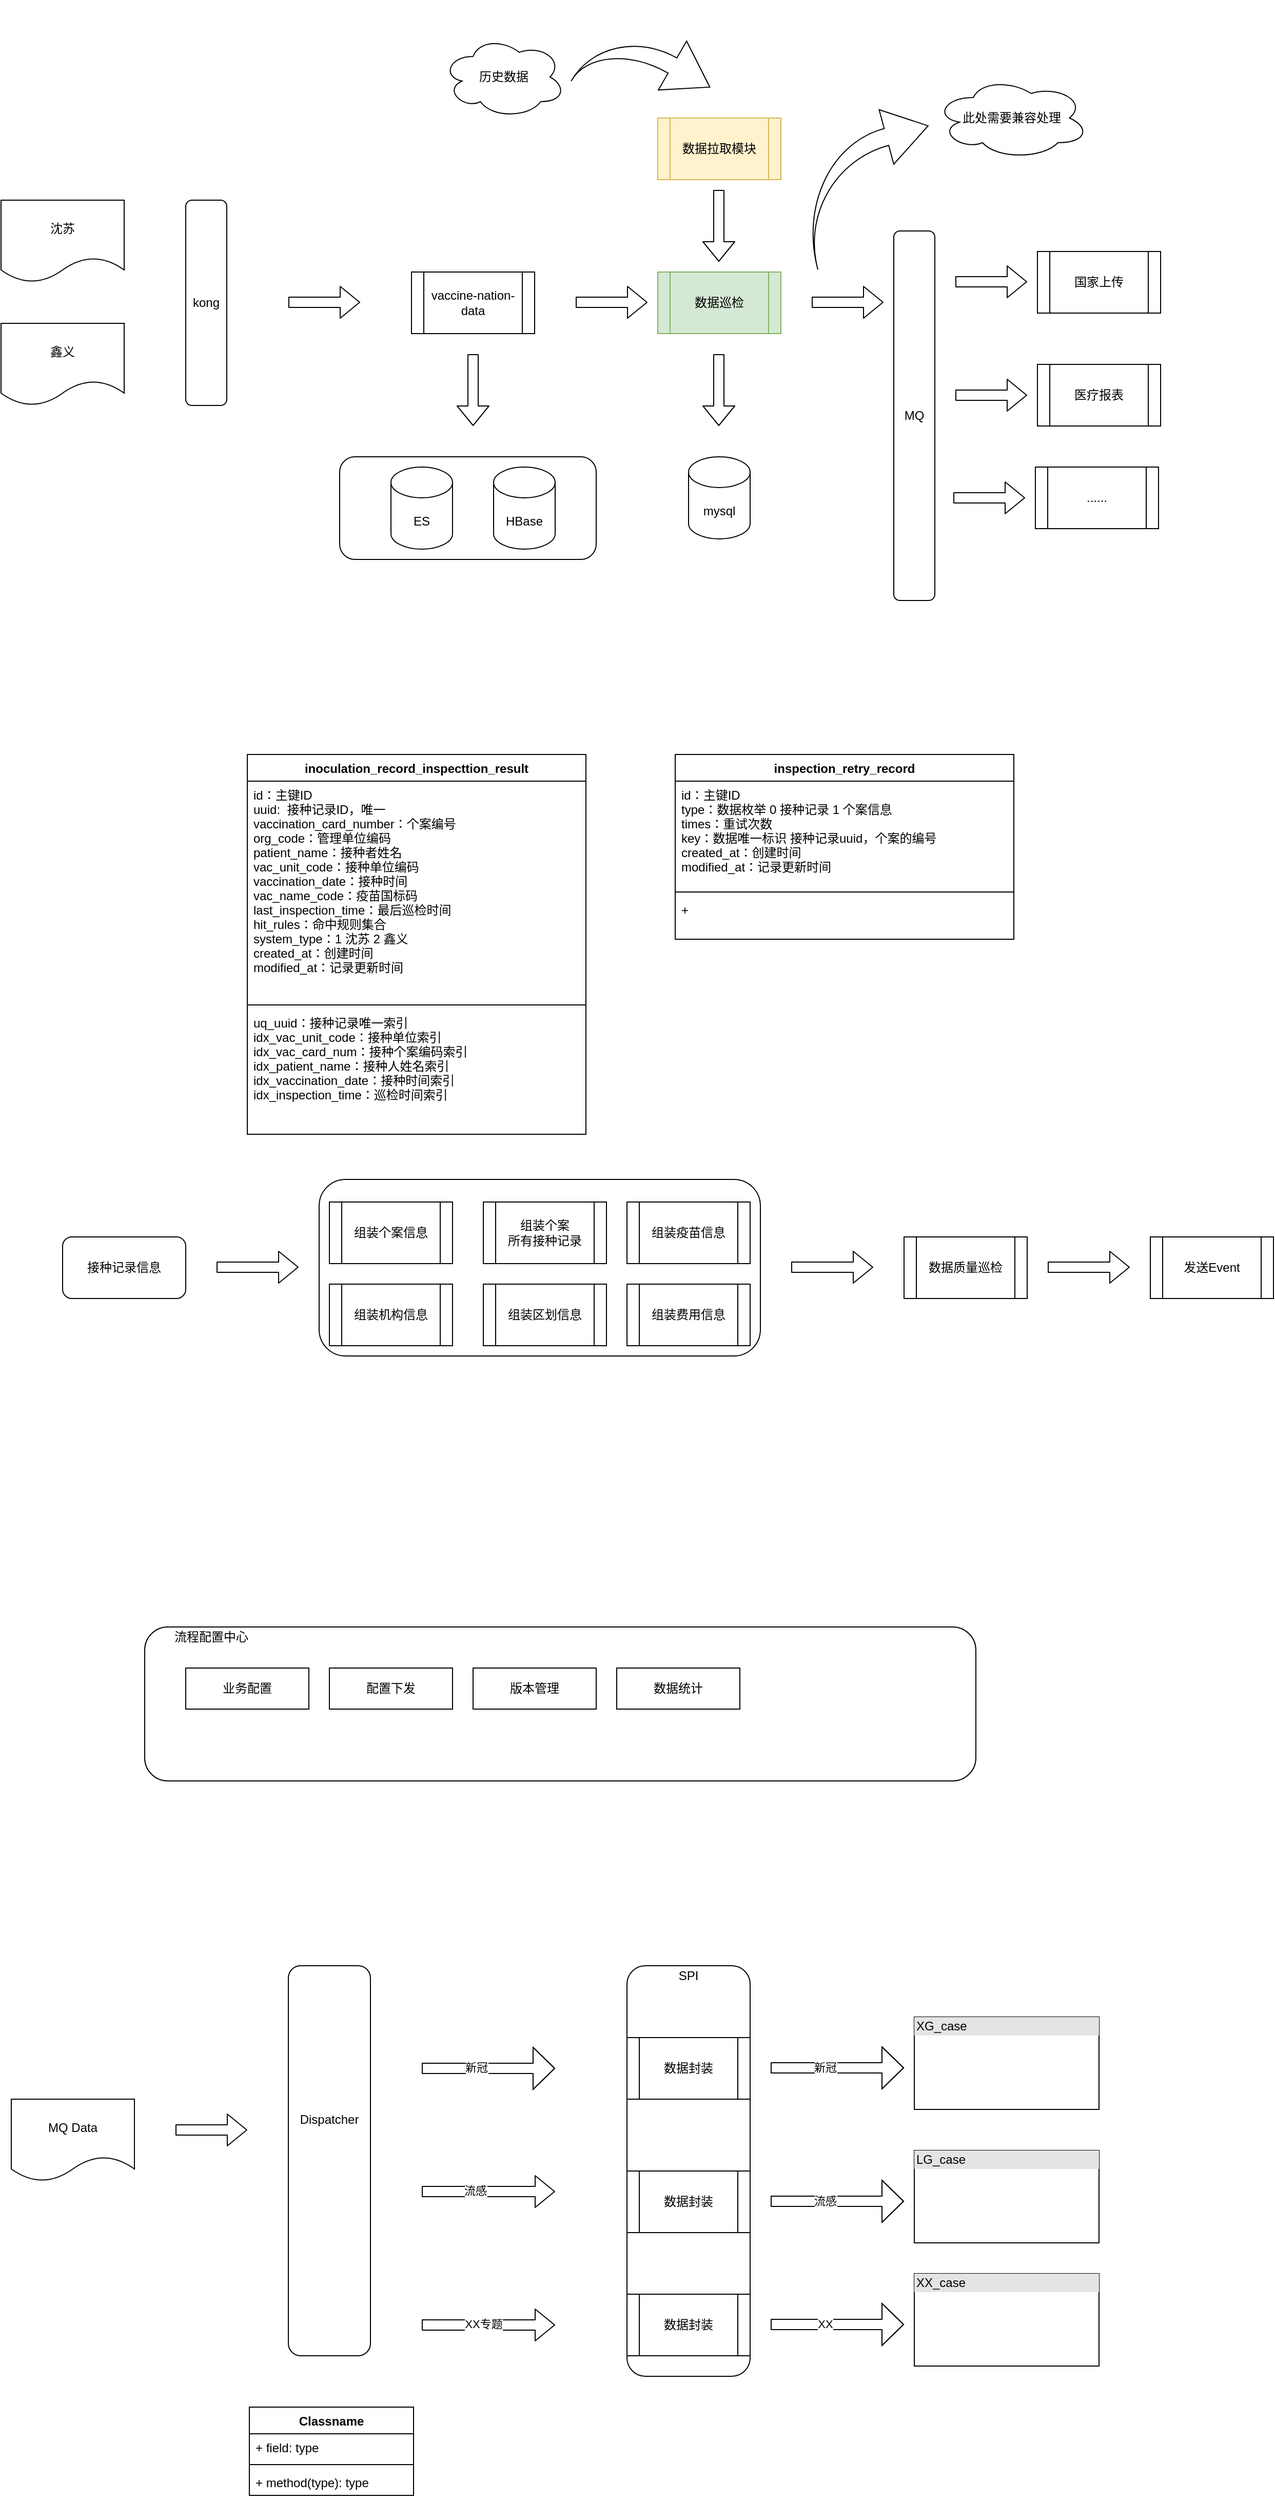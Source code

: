 <mxfile version="14.8.2" type="github">
  <diagram id="w0HFk6Fzwvmut8jecLAu" name="Page-1">
    <mxGraphModel dx="1426" dy="745" grid="1" gridSize="10" guides="1" tooltips="1" connect="1" arrows="1" fold="1" page="1" pageScale="1" pageWidth="1654" pageHeight="2336" math="0" shadow="0">
      <root>
        <mxCell id="0" />
        <mxCell id="1" parent="0" />
        <mxCell id="uhUfELOlSJboxnY-Z91E-13" value="" style="rounded=1;whiteSpace=wrap;html=1;" parent="1" vertex="1">
          <mxGeometry x="500" y="450" width="250" height="100" as="geometry" />
        </mxCell>
        <mxCell id="uhUfELOlSJboxnY-Z91E-3" value="沈苏" style="shape=document;whiteSpace=wrap;html=1;boundedLbl=1;" parent="1" vertex="1">
          <mxGeometry x="170" y="200" width="120" height="80" as="geometry" />
        </mxCell>
        <mxCell id="uhUfELOlSJboxnY-Z91E-4" value="鑫义" style="shape=document;whiteSpace=wrap;html=1;boundedLbl=1;" parent="1" vertex="1">
          <mxGeometry x="170" y="320" width="120" height="80" as="geometry" />
        </mxCell>
        <mxCell id="uhUfELOlSJboxnY-Z91E-5" value="kong" style="rounded=1;whiteSpace=wrap;html=1;" parent="1" vertex="1">
          <mxGeometry x="350" y="200" width="40" height="200" as="geometry" />
        </mxCell>
        <mxCell id="uhUfELOlSJboxnY-Z91E-6" value="" style="shape=flexArrow;endArrow=classic;html=1;" parent="1" edge="1">
          <mxGeometry width="50" height="50" relative="1" as="geometry">
            <mxPoint x="450" y="299.5" as="sourcePoint" />
            <mxPoint x="520" y="299.5" as="targetPoint" />
          </mxGeometry>
        </mxCell>
        <mxCell id="uhUfELOlSJboxnY-Z91E-9" value="vaccine-nation-data" style="shape=process;whiteSpace=wrap;html=1;backgroundOutline=1;" parent="1" vertex="1">
          <mxGeometry x="570" y="270" width="120" height="60" as="geometry" />
        </mxCell>
        <mxCell id="uhUfELOlSJboxnY-Z91E-10" value="" style="shape=flexArrow;endArrow=classic;html=1;" parent="1" edge="1">
          <mxGeometry width="50" height="50" relative="1" as="geometry">
            <mxPoint x="630" y="350" as="sourcePoint" />
            <mxPoint x="630" y="420" as="targetPoint" />
          </mxGeometry>
        </mxCell>
        <mxCell id="uhUfELOlSJboxnY-Z91E-11" value="ES" style="shape=cylinder3;whiteSpace=wrap;html=1;boundedLbl=1;backgroundOutline=1;size=15;" parent="1" vertex="1">
          <mxGeometry x="550" y="460" width="60" height="80" as="geometry" />
        </mxCell>
        <mxCell id="uhUfELOlSJboxnY-Z91E-12" value="HBase" style="shape=cylinder3;whiteSpace=wrap;html=1;boundedLbl=1;backgroundOutline=1;size=15;" parent="1" vertex="1">
          <mxGeometry x="650" y="460" width="60" height="80" as="geometry" />
        </mxCell>
        <mxCell id="uhUfELOlSJboxnY-Z91E-14" value="" style="shape=flexArrow;endArrow=classic;html=1;" parent="1" edge="1">
          <mxGeometry width="50" height="50" relative="1" as="geometry">
            <mxPoint x="730" y="299.5" as="sourcePoint" />
            <mxPoint x="800" y="299.5" as="targetPoint" />
          </mxGeometry>
        </mxCell>
        <mxCell id="uhUfELOlSJboxnY-Z91E-15" value="MQ" style="rounded=1;whiteSpace=wrap;html=1;" parent="1" vertex="1">
          <mxGeometry x="1040" y="230" width="40" height="360" as="geometry" />
        </mxCell>
        <mxCell id="uhUfELOlSJboxnY-Z91E-17" value="" style="shape=flexArrow;endArrow=classic;html=1;" parent="1" edge="1">
          <mxGeometry width="50" height="50" relative="1" as="geometry">
            <mxPoint x="1100" y="279.5" as="sourcePoint" />
            <mxPoint x="1170" y="279.5" as="targetPoint" />
          </mxGeometry>
        </mxCell>
        <mxCell id="uhUfELOlSJboxnY-Z91E-19" value="" style="shape=flexArrow;endArrow=classic;html=1;fillColor=#FFFFFF;" parent="1" edge="1">
          <mxGeometry width="50" height="50" relative="1" as="geometry">
            <mxPoint x="1100" y="390" as="sourcePoint" />
            <mxPoint x="1170" y="390" as="targetPoint" />
          </mxGeometry>
        </mxCell>
        <mxCell id="UBfO_3wljzj3ZloAo4z0-1" value="MQ Data" style="shape=document;whiteSpace=wrap;html=1;boundedLbl=1;" parent="1" vertex="1">
          <mxGeometry x="180" y="2050" width="120" height="80" as="geometry" />
        </mxCell>
        <mxCell id="UBfO_3wljzj3ZloAo4z0-2" value="" style="rounded=1;whiteSpace=wrap;html=1;" parent="1" vertex="1">
          <mxGeometry x="450" y="1920" width="80" height="380" as="geometry" />
        </mxCell>
        <mxCell id="UBfO_3wljzj3ZloAo4z0-5" value="" style="shape=flexArrow;endArrow=classic;html=1;" parent="1" edge="1">
          <mxGeometry width="50" height="50" relative="1" as="geometry">
            <mxPoint x="340" y="2080" as="sourcePoint" />
            <mxPoint x="410" y="2080" as="targetPoint" />
          </mxGeometry>
        </mxCell>
        <mxCell id="UBfO_3wljzj3ZloAo4z0-6" value="Dispatcher" style="text;html=1;strokeColor=none;fillColor=none;align=center;verticalAlign=middle;whiteSpace=wrap;rounded=0;" parent="1" vertex="1">
          <mxGeometry x="470" y="2060" width="40" height="20" as="geometry" />
        </mxCell>
        <mxCell id="UBfO_3wljzj3ZloAo4z0-7" value="" style="shape=flexArrow;endArrow=classic;html=1;endWidth=30;endSize=6.67;strokeWidth=1;" parent="1" edge="1">
          <mxGeometry width="50" height="50" relative="1" as="geometry">
            <mxPoint x="580" y="2020" as="sourcePoint" />
            <mxPoint x="710" y="2020" as="targetPoint" />
            <Array as="points">
              <mxPoint x="650" y="2020" />
            </Array>
          </mxGeometry>
        </mxCell>
        <mxCell id="UBfO_3wljzj3ZloAo4z0-11" value="新冠" style="edgeLabel;html=1;align=center;verticalAlign=middle;resizable=0;points=[];" parent="UBfO_3wljzj3ZloAo4z0-7" vertex="1" connectable="0">
          <mxGeometry x="-0.169" y="1" relative="1" as="geometry">
            <mxPoint x="-1" as="offset" />
          </mxGeometry>
        </mxCell>
        <mxCell id="UBfO_3wljzj3ZloAo4z0-8" value="" style="shape=flexArrow;endArrow=classic;html=1;" parent="1" edge="1">
          <mxGeometry width="50" height="50" relative="1" as="geometry">
            <mxPoint x="580" y="2140" as="sourcePoint" />
            <mxPoint x="710" y="2140" as="targetPoint" />
          </mxGeometry>
        </mxCell>
        <mxCell id="UBfO_3wljzj3ZloAo4z0-13" value="流感" style="edgeLabel;html=1;align=center;verticalAlign=middle;resizable=0;points=[];" parent="UBfO_3wljzj3ZloAo4z0-8" vertex="1" connectable="0">
          <mxGeometry x="-0.077" y="1" relative="1" as="geometry">
            <mxPoint x="-8" as="offset" />
          </mxGeometry>
        </mxCell>
        <mxCell id="UBfO_3wljzj3ZloAo4z0-9" value="" style="shape=flexArrow;endArrow=classic;html=1;" parent="1" edge="1">
          <mxGeometry width="50" height="50" relative="1" as="geometry">
            <mxPoint x="580" y="2270" as="sourcePoint" />
            <mxPoint x="710" y="2270" as="targetPoint" />
          </mxGeometry>
        </mxCell>
        <mxCell id="UBfO_3wljzj3ZloAo4z0-15" value="XX专题" style="edgeLabel;html=1;align=center;verticalAlign=middle;resizable=0;points=[];" parent="UBfO_3wljzj3ZloAo4z0-9" vertex="1" connectable="0">
          <mxGeometry x="-0.169" y="1" relative="1" as="geometry">
            <mxPoint x="6" as="offset" />
          </mxGeometry>
        </mxCell>
        <mxCell id="UBfO_3wljzj3ZloAo4z0-17" value="" style="rounded=1;whiteSpace=wrap;html=1;" parent="1" vertex="1">
          <mxGeometry x="780" y="1920" width="120" height="400" as="geometry" />
        </mxCell>
        <mxCell id="UBfO_3wljzj3ZloAo4z0-18" value="SPI" style="text;html=1;strokeColor=none;fillColor=none;align=center;verticalAlign=middle;whiteSpace=wrap;rounded=0;" parent="1" vertex="1">
          <mxGeometry x="820" y="1920" width="40" height="20" as="geometry" />
        </mxCell>
        <mxCell id="UBfO_3wljzj3ZloAo4z0-19" value="数据封装" style="shape=process;whiteSpace=wrap;html=1;backgroundOutline=1;" parent="1" vertex="1">
          <mxGeometry x="780" y="1990" width="120" height="60" as="geometry" />
        </mxCell>
        <mxCell id="UBfO_3wljzj3ZloAo4z0-20" value="数据封装" style="shape=process;whiteSpace=wrap;html=1;backgroundOutline=1;" parent="1" vertex="1">
          <mxGeometry x="780" y="2120" width="120" height="60" as="geometry" />
        </mxCell>
        <mxCell id="UBfO_3wljzj3ZloAo4z0-21" value="数据封装" style="shape=process;whiteSpace=wrap;html=1;backgroundOutline=1;" parent="1" vertex="1">
          <mxGeometry x="780" y="2240" width="120" height="60" as="geometry" />
        </mxCell>
        <mxCell id="UBfO_3wljzj3ZloAo4z0-22" value="&lt;div style=&quot;box-sizing: border-box ; width: 100% ; background: #e4e4e4 ; padding: 2px&quot;&gt;XG_case&lt;/div&gt;&lt;table style=&quot;width: 100% ; font-size: 1em&quot; cellpadding=&quot;2&quot; cellspacing=&quot;0&quot;&gt;&lt;tbody&gt;&lt;tr&gt;&lt;td&gt;&lt;br&gt;&lt;/td&gt;&lt;td&gt;&lt;br&gt;&lt;/td&gt;&lt;/tr&gt;&lt;tr&gt;&lt;td&gt;&lt;br&gt;&lt;/td&gt;&lt;td&gt;&lt;br&gt;&lt;/td&gt;&lt;/tr&gt;&lt;/tbody&gt;&lt;/table&gt;" style="verticalAlign=top;align=left;overflow=fill;html=1;" parent="1" vertex="1">
          <mxGeometry x="1060" y="1970" width="180" height="90" as="geometry" />
        </mxCell>
        <mxCell id="UBfO_3wljzj3ZloAo4z0-23" value="" style="shape=flexArrow;endArrow=classic;html=1;endWidth=30;endSize=6.67;strokeWidth=1;" parent="1" edge="1">
          <mxGeometry width="50" height="50" relative="1" as="geometry">
            <mxPoint x="920" y="2019.5" as="sourcePoint" />
            <mxPoint x="1050" y="2019.5" as="targetPoint" />
            <Array as="points">
              <mxPoint x="990" y="2019.5" />
            </Array>
          </mxGeometry>
        </mxCell>
        <mxCell id="UBfO_3wljzj3ZloAo4z0-24" value="新冠" style="edgeLabel;html=1;align=center;verticalAlign=middle;resizable=0;points=[];" parent="UBfO_3wljzj3ZloAo4z0-23" vertex="1" connectable="0">
          <mxGeometry x="-0.169" y="1" relative="1" as="geometry">
            <mxPoint x="-1" as="offset" />
          </mxGeometry>
        </mxCell>
        <mxCell id="UBfO_3wljzj3ZloAo4z0-25" value="&lt;div style=&quot;box-sizing: border-box ; width: 100% ; background: #e4e4e4 ; padding: 2px&quot;&gt;LG_case&lt;/div&gt;&lt;table style=&quot;width: 100% ; font-size: 1em&quot; cellpadding=&quot;2&quot; cellspacing=&quot;0&quot;&gt;&lt;tbody&gt;&lt;tr&gt;&lt;td&gt;&lt;br&gt;&lt;/td&gt;&lt;td&gt;&lt;br&gt;&lt;/td&gt;&lt;/tr&gt;&lt;tr&gt;&lt;td&gt;&lt;br&gt;&lt;/td&gt;&lt;td&gt;&lt;br&gt;&lt;/td&gt;&lt;/tr&gt;&lt;/tbody&gt;&lt;/table&gt;" style="verticalAlign=top;align=left;overflow=fill;html=1;" parent="1" vertex="1">
          <mxGeometry x="1060" y="2100" width="180" height="90" as="geometry" />
        </mxCell>
        <mxCell id="UBfO_3wljzj3ZloAo4z0-26" value="" style="shape=flexArrow;endArrow=classic;html=1;endWidth=30;endSize=6.67;strokeWidth=1;" parent="1" edge="1">
          <mxGeometry width="50" height="50" relative="1" as="geometry">
            <mxPoint x="920" y="2149.5" as="sourcePoint" />
            <mxPoint x="1050" y="2149.5" as="targetPoint" />
            <Array as="points">
              <mxPoint x="990" y="2149.5" />
            </Array>
          </mxGeometry>
        </mxCell>
        <mxCell id="UBfO_3wljzj3ZloAo4z0-27" value="流感" style="edgeLabel;html=1;align=center;verticalAlign=middle;resizable=0;points=[];" parent="UBfO_3wljzj3ZloAo4z0-26" vertex="1" connectable="0">
          <mxGeometry x="-0.169" y="1" relative="1" as="geometry">
            <mxPoint x="-1" as="offset" />
          </mxGeometry>
        </mxCell>
        <mxCell id="UBfO_3wljzj3ZloAo4z0-28" value="&lt;div style=&quot;box-sizing: border-box ; width: 100% ; background: #e4e4e4 ; padding: 2px&quot;&gt;XX_case&lt;/div&gt;&lt;table style=&quot;width: 100% ; font-size: 1em&quot; cellpadding=&quot;2&quot; cellspacing=&quot;0&quot;&gt;&lt;tbody&gt;&lt;tr&gt;&lt;td&gt;&lt;br&gt;&lt;/td&gt;&lt;td&gt;&lt;br&gt;&lt;/td&gt;&lt;/tr&gt;&lt;tr&gt;&lt;td&gt;&lt;br&gt;&lt;/td&gt;&lt;td&gt;&lt;br&gt;&lt;/td&gt;&lt;/tr&gt;&lt;/tbody&gt;&lt;/table&gt;" style="verticalAlign=top;align=left;overflow=fill;html=1;" parent="1" vertex="1">
          <mxGeometry x="1060" y="2220" width="180" height="90" as="geometry" />
        </mxCell>
        <mxCell id="UBfO_3wljzj3ZloAo4z0-29" value="" style="shape=flexArrow;endArrow=classic;html=1;endWidth=30;endSize=6.67;strokeWidth=1;" parent="1" edge="1">
          <mxGeometry width="50" height="50" relative="1" as="geometry">
            <mxPoint x="920" y="2269.5" as="sourcePoint" />
            <mxPoint x="1050" y="2269.5" as="targetPoint" />
            <Array as="points">
              <mxPoint x="990" y="2269.5" />
            </Array>
          </mxGeometry>
        </mxCell>
        <mxCell id="UBfO_3wljzj3ZloAo4z0-30" value="XX" style="edgeLabel;html=1;align=center;verticalAlign=middle;resizable=0;points=[];" parent="UBfO_3wljzj3ZloAo4z0-29" vertex="1" connectable="0">
          <mxGeometry x="-0.169" y="1" relative="1" as="geometry">
            <mxPoint x="-1" as="offset" />
          </mxGeometry>
        </mxCell>
        <mxCell id="UBfO_3wljzj3ZloAo4z0-37" value="Classname" style="swimlane;fontStyle=1;align=center;verticalAlign=top;childLayout=stackLayout;horizontal=1;startSize=26;horizontalStack=0;resizeParent=1;resizeParentMax=0;resizeLast=0;collapsible=1;marginBottom=0;" parent="1" vertex="1">
          <mxGeometry x="412" y="2350" width="160" height="86" as="geometry" />
        </mxCell>
        <mxCell id="UBfO_3wljzj3ZloAo4z0-38" value="+ field: type" style="text;strokeColor=none;fillColor=none;align=left;verticalAlign=top;spacingLeft=4;spacingRight=4;overflow=hidden;rotatable=0;points=[[0,0.5],[1,0.5]];portConstraint=eastwest;" parent="UBfO_3wljzj3ZloAo4z0-37" vertex="1">
          <mxGeometry y="26" width="160" height="26" as="geometry" />
        </mxCell>
        <mxCell id="UBfO_3wljzj3ZloAo4z0-39" value="" style="line;strokeWidth=1;fillColor=none;align=left;verticalAlign=middle;spacingTop=-1;spacingLeft=3;spacingRight=3;rotatable=0;labelPosition=right;points=[];portConstraint=eastwest;" parent="UBfO_3wljzj3ZloAo4z0-37" vertex="1">
          <mxGeometry y="52" width="160" height="8" as="geometry" />
        </mxCell>
        <mxCell id="UBfO_3wljzj3ZloAo4z0-40" value="+ method(type): type" style="text;strokeColor=none;fillColor=none;align=left;verticalAlign=top;spacingLeft=4;spacingRight=4;overflow=hidden;rotatable=0;points=[[0,0.5],[1,0.5]];portConstraint=eastwest;" parent="UBfO_3wljzj3ZloAo4z0-37" vertex="1">
          <mxGeometry y="60" width="160" height="26" as="geometry" />
        </mxCell>
        <mxCell id="Qy7DKaajC4JkQzH4-8r4-1" value="数据巡检" style="shape=process;whiteSpace=wrap;html=1;backgroundOutline=1;fillColor=#d5e8d4;strokeColor=#82b366;" vertex="1" parent="1">
          <mxGeometry x="810" y="270" width="120" height="60" as="geometry" />
        </mxCell>
        <mxCell id="Qy7DKaajC4JkQzH4-8r4-2" value="" style="shape=flexArrow;endArrow=classic;html=1;" edge="1" parent="1">
          <mxGeometry width="50" height="50" relative="1" as="geometry">
            <mxPoint x="960" y="299.5" as="sourcePoint" />
            <mxPoint x="1030" y="299.5" as="targetPoint" />
          </mxGeometry>
        </mxCell>
        <mxCell id="Qy7DKaajC4JkQzH4-8r4-3" value="" style="shape=flexArrow;endArrow=classic;html=1;" edge="1" parent="1">
          <mxGeometry width="50" height="50" relative="1" as="geometry">
            <mxPoint x="869.5" y="350" as="sourcePoint" />
            <mxPoint x="869.5" y="420" as="targetPoint" />
          </mxGeometry>
        </mxCell>
        <mxCell id="Qy7DKaajC4JkQzH4-8r4-4" value="mysql" style="shape=cylinder3;whiteSpace=wrap;html=1;boundedLbl=1;backgroundOutline=1;size=15;" vertex="1" parent="1">
          <mxGeometry x="840" y="450" width="60" height="80" as="geometry" />
        </mxCell>
        <mxCell id="Qy7DKaajC4JkQzH4-8r4-5" value="历史数据" style="ellipse;shape=cloud;whiteSpace=wrap;html=1;" vertex="1" parent="1">
          <mxGeometry x="600" y="40" width="120" height="80" as="geometry" />
        </mxCell>
        <mxCell id="Qy7DKaajC4JkQzH4-8r4-6" value="" style="html=1;shadow=0;dashed=0;align=center;verticalAlign=middle;shape=mxgraph.arrows2.jumpInArrow;dy=8.5;dx=42;arrowHead=55;rotation=30;" vertex="1" parent="1">
          <mxGeometry x="740" y="30" width="120" height="90" as="geometry" />
        </mxCell>
        <mxCell id="Qy7DKaajC4JkQzH4-8r4-7" value="数据拉取模块" style="shape=process;whiteSpace=wrap;html=1;backgroundOutline=1;fillColor=#fff2cc;strokeColor=#d6b656;" vertex="1" parent="1">
          <mxGeometry x="810" y="120" width="120" height="60" as="geometry" />
        </mxCell>
        <mxCell id="Qy7DKaajC4JkQzH4-8r4-9" value="" style="shape=flexArrow;endArrow=classic;html=1;" edge="1" parent="1">
          <mxGeometry width="50" height="50" relative="1" as="geometry">
            <mxPoint x="869.5" y="190" as="sourcePoint" />
            <mxPoint x="869.5" y="260" as="targetPoint" />
          </mxGeometry>
        </mxCell>
        <mxCell id="Qy7DKaajC4JkQzH4-8r4-10" value="国家上传" style="shape=process;whiteSpace=wrap;html=1;backgroundOutline=1;" vertex="1" parent="1">
          <mxGeometry x="1180" y="250" width="120" height="60" as="geometry" />
        </mxCell>
        <mxCell id="Qy7DKaajC4JkQzH4-8r4-11" value="医疗报表" style="shape=process;whiteSpace=wrap;html=1;backgroundOutline=1;" vertex="1" parent="1">
          <mxGeometry x="1180" y="360" width="120" height="60" as="geometry" />
        </mxCell>
        <mxCell id="Qy7DKaajC4JkQzH4-8r4-12" value="" style="shape=flexArrow;endArrow=classic;html=1;fillColor=#FFFFFF;" edge="1" parent="1">
          <mxGeometry width="50" height="50" relative="1" as="geometry">
            <mxPoint x="1098" y="490" as="sourcePoint" />
            <mxPoint x="1168" y="490" as="targetPoint" />
          </mxGeometry>
        </mxCell>
        <mxCell id="Qy7DKaajC4JkQzH4-8r4-13" value="......" style="shape=process;whiteSpace=wrap;html=1;backgroundOutline=1;" vertex="1" parent="1">
          <mxGeometry x="1178" y="460" width="120" height="60" as="geometry" />
        </mxCell>
        <mxCell id="Qy7DKaajC4JkQzH4-8r4-14" value="inoculation_record_inspecttion_result" style="swimlane;fontStyle=1;align=center;verticalAlign=top;childLayout=stackLayout;horizontal=1;startSize=26;horizontalStack=0;resizeParent=1;resizeParentMax=0;resizeLast=0;collapsible=1;marginBottom=0;" vertex="1" parent="1">
          <mxGeometry x="410" y="740" width="330" height="370" as="geometry" />
        </mxCell>
        <mxCell id="Qy7DKaajC4JkQzH4-8r4-15" value="id：主键ID&#xa;uuid:  接种记录ID，唯一&#xa;vaccination_card_number：个案编号&#xa;org_code：管理单位编码&#xa;patient_name：接种者姓名&#xa;vac_unit_code：接种单位编码&#xa;vaccination_date：接种时间&#xa;vac_name_code：疫苗国标码&#xa;last_inspection_time：最后巡检时间&#xa;hit_rules：命中规则集合&#xa;system_type：1 沈苏 2 鑫义&#xa;created_at：创建时间&#xa;modified_at：记录更新时间" style="text;strokeColor=none;fillColor=none;align=left;verticalAlign=top;spacingLeft=4;spacingRight=4;overflow=hidden;rotatable=0;points=[[0,0.5],[1,0.5]];portConstraint=eastwest;" vertex="1" parent="Qy7DKaajC4JkQzH4-8r4-14">
          <mxGeometry y="26" width="330" height="214" as="geometry" />
        </mxCell>
        <mxCell id="Qy7DKaajC4JkQzH4-8r4-16" value="" style="line;strokeWidth=1;fillColor=none;align=left;verticalAlign=middle;spacingTop=-1;spacingLeft=3;spacingRight=3;rotatable=0;labelPosition=right;points=[];portConstraint=eastwest;" vertex="1" parent="Qy7DKaajC4JkQzH4-8r4-14">
          <mxGeometry y="240" width="330" height="8" as="geometry" />
        </mxCell>
        <mxCell id="Qy7DKaajC4JkQzH4-8r4-17" value="uq_uuid：接种记录唯一索引&#xa;idx_vac_unit_code：接种单位索引&#xa;idx_vac_card_num：接种个案编码索引&#xa;idx_patient_name：接种人姓名索引&#xa;idx_vaccination_date：接种时间索引&#xa;idx_inspection_time：巡检时间索引" style="text;strokeColor=none;fillColor=none;align=left;verticalAlign=top;spacingLeft=4;spacingRight=4;overflow=hidden;rotatable=0;points=[[0,0.5],[1,0.5]];portConstraint=eastwest;" vertex="1" parent="Qy7DKaajC4JkQzH4-8r4-14">
          <mxGeometry y="248" width="330" height="122" as="geometry" />
        </mxCell>
        <mxCell id="Qy7DKaajC4JkQzH4-8r4-18" value="inspection_retry_record" style="swimlane;fontStyle=1;align=center;verticalAlign=top;childLayout=stackLayout;horizontal=1;startSize=26;horizontalStack=0;resizeParent=1;resizeParentMax=0;resizeLast=0;collapsible=1;marginBottom=0;" vertex="1" parent="1">
          <mxGeometry x="827" y="740" width="330" height="180" as="geometry" />
        </mxCell>
        <mxCell id="Qy7DKaajC4JkQzH4-8r4-19" value="id：主键ID&#xa;type：数据枚举 0 接种记录 1 个案信息&#xa;times：重试次数&#xa;key：数据唯一标识 接种记录uuid，个案的编号&#xa;created_at：创建时间&#xa;modified_at：记录更新时间" style="text;strokeColor=none;fillColor=none;align=left;verticalAlign=top;spacingLeft=4;spacingRight=4;overflow=hidden;rotatable=0;points=[[0,0.5],[1,0.5]];portConstraint=eastwest;" vertex="1" parent="Qy7DKaajC4JkQzH4-8r4-18">
          <mxGeometry y="26" width="330" height="104" as="geometry" />
        </mxCell>
        <mxCell id="Qy7DKaajC4JkQzH4-8r4-20" value="" style="line;strokeWidth=1;fillColor=none;align=left;verticalAlign=middle;spacingTop=-1;spacingLeft=3;spacingRight=3;rotatable=0;labelPosition=right;points=[];portConstraint=eastwest;" vertex="1" parent="Qy7DKaajC4JkQzH4-8r4-18">
          <mxGeometry y="130" width="330" height="8" as="geometry" />
        </mxCell>
        <mxCell id="Qy7DKaajC4JkQzH4-8r4-21" value="+" style="text;strokeColor=none;fillColor=none;align=left;verticalAlign=top;spacingLeft=4;spacingRight=4;overflow=hidden;rotatable=0;points=[[0,0.5],[1,0.5]];portConstraint=eastwest;" vertex="1" parent="Qy7DKaajC4JkQzH4-8r4-18">
          <mxGeometry y="138" width="330" height="42" as="geometry" />
        </mxCell>
        <mxCell id="Qy7DKaajC4JkQzH4-8r4-22" value="接种记录信息" style="rounded=1;whiteSpace=wrap;html=1;" vertex="1" parent="1">
          <mxGeometry x="230" y="1210" width="120" height="60" as="geometry" />
        </mxCell>
        <mxCell id="Qy7DKaajC4JkQzH4-8r4-23" value="" style="shape=flexArrow;endArrow=classic;html=1;strokeColor=#000000;fillColor=#FFFFFF;" edge="1" parent="1">
          <mxGeometry width="50" height="50" relative="1" as="geometry">
            <mxPoint x="380" y="1239.5" as="sourcePoint" />
            <mxPoint x="460" y="1239.5" as="targetPoint" />
          </mxGeometry>
        </mxCell>
        <mxCell id="Qy7DKaajC4JkQzH4-8r4-31" value="" style="group" vertex="1" connectable="0" parent="1">
          <mxGeometry x="480" y="1154" width="430" height="172" as="geometry" />
        </mxCell>
        <mxCell id="Qy7DKaajC4JkQzH4-8r4-25" value="" style="rounded=1;whiteSpace=wrap;html=1;" vertex="1" parent="Qy7DKaajC4JkQzH4-8r4-31">
          <mxGeometry width="430" height="172" as="geometry" />
        </mxCell>
        <mxCell id="Qy7DKaajC4JkQzH4-8r4-24" value="组装个案信息" style="shape=process;whiteSpace=wrap;html=1;backgroundOutline=1;" vertex="1" parent="Qy7DKaajC4JkQzH4-8r4-31">
          <mxGeometry x="10" y="22" width="120" height="60" as="geometry" />
        </mxCell>
        <mxCell id="Qy7DKaajC4JkQzH4-8r4-26" value="组装个案&lt;br&gt;所有接种记录" style="shape=process;whiteSpace=wrap;html=1;backgroundOutline=1;" vertex="1" parent="Qy7DKaajC4JkQzH4-8r4-31">
          <mxGeometry x="160" y="22" width="120" height="60" as="geometry" />
        </mxCell>
        <mxCell id="Qy7DKaajC4JkQzH4-8r4-27" value="组装疫苗信息" style="shape=process;whiteSpace=wrap;html=1;backgroundOutline=1;" vertex="1" parent="Qy7DKaajC4JkQzH4-8r4-31">
          <mxGeometry x="300" y="22" width="120" height="60" as="geometry" />
        </mxCell>
        <mxCell id="Qy7DKaajC4JkQzH4-8r4-28" value="组装机构信息" style="shape=process;whiteSpace=wrap;html=1;backgroundOutline=1;" vertex="1" parent="Qy7DKaajC4JkQzH4-8r4-31">
          <mxGeometry x="10" y="102" width="120" height="60" as="geometry" />
        </mxCell>
        <mxCell id="Qy7DKaajC4JkQzH4-8r4-29" value="组装区划信息" style="shape=process;whiteSpace=wrap;html=1;backgroundOutline=1;" vertex="1" parent="Qy7DKaajC4JkQzH4-8r4-31">
          <mxGeometry x="160" y="102" width="120" height="60" as="geometry" />
        </mxCell>
        <mxCell id="Qy7DKaajC4JkQzH4-8r4-30" value="组装费用信息" style="shape=process;whiteSpace=wrap;html=1;backgroundOutline=1;" vertex="1" parent="Qy7DKaajC4JkQzH4-8r4-31">
          <mxGeometry x="300" y="102" width="120" height="60" as="geometry" />
        </mxCell>
        <mxCell id="Qy7DKaajC4JkQzH4-8r4-32" value="" style="group" vertex="1" connectable="0" parent="1">
          <mxGeometry x="310" y="1590" width="810" height="150" as="geometry" />
        </mxCell>
        <mxCell id="UBfO_3wljzj3ZloAo4z0-31" value="" style="rounded=1;whiteSpace=wrap;html=1;" parent="Qy7DKaajC4JkQzH4-8r4-32" vertex="1">
          <mxGeometry width="810" height="150" as="geometry" />
        </mxCell>
        <mxCell id="UBfO_3wljzj3ZloAo4z0-32" value="流程配置中心" style="text;html=1;strokeColor=none;fillColor=none;align=center;verticalAlign=middle;whiteSpace=wrap;rounded=0;" parent="Qy7DKaajC4JkQzH4-8r4-32" vertex="1">
          <mxGeometry x="20" width="90" height="20" as="geometry" />
        </mxCell>
        <mxCell id="UBfO_3wljzj3ZloAo4z0-33" value="业务配置" style="rounded=0;whiteSpace=wrap;html=1;" parent="Qy7DKaajC4JkQzH4-8r4-32" vertex="1">
          <mxGeometry x="40" y="40" width="120" height="40" as="geometry" />
        </mxCell>
        <mxCell id="UBfO_3wljzj3ZloAo4z0-34" value="配置下发" style="rounded=0;whiteSpace=wrap;html=1;" parent="Qy7DKaajC4JkQzH4-8r4-32" vertex="1">
          <mxGeometry x="180" y="40" width="120" height="40" as="geometry" />
        </mxCell>
        <mxCell id="UBfO_3wljzj3ZloAo4z0-35" value="版本管理" style="rounded=0;whiteSpace=wrap;html=1;" parent="Qy7DKaajC4JkQzH4-8r4-32" vertex="1">
          <mxGeometry x="320" y="40" width="120" height="40" as="geometry" />
        </mxCell>
        <mxCell id="UBfO_3wljzj3ZloAo4z0-36" value="数据统计" style="rounded=0;whiteSpace=wrap;html=1;" parent="Qy7DKaajC4JkQzH4-8r4-32" vertex="1">
          <mxGeometry x="460" y="40" width="120" height="40" as="geometry" />
        </mxCell>
        <mxCell id="Qy7DKaajC4JkQzH4-8r4-33" value="" style="shape=flexArrow;endArrow=classic;html=1;strokeColor=#000000;fillColor=#FFFFFF;" edge="1" parent="1">
          <mxGeometry width="50" height="50" relative="1" as="geometry">
            <mxPoint x="940" y="1239.5" as="sourcePoint" />
            <mxPoint x="1020" y="1239.5" as="targetPoint" />
          </mxGeometry>
        </mxCell>
        <mxCell id="Qy7DKaajC4JkQzH4-8r4-34" value="数据质量巡检" style="shape=process;whiteSpace=wrap;html=1;backgroundOutline=1;" vertex="1" parent="1">
          <mxGeometry x="1050" y="1210" width="120" height="60" as="geometry" />
        </mxCell>
        <mxCell id="Qy7DKaajC4JkQzH4-8r4-35" value="" style="shape=flexArrow;endArrow=classic;html=1;strokeColor=#000000;fillColor=#FFFFFF;" edge="1" parent="1">
          <mxGeometry width="50" height="50" relative="1" as="geometry">
            <mxPoint x="1190" y="1239.5" as="sourcePoint" />
            <mxPoint x="1270" y="1239.5" as="targetPoint" />
          </mxGeometry>
        </mxCell>
        <mxCell id="Qy7DKaajC4JkQzH4-8r4-36" value="发送Event" style="shape=process;whiteSpace=wrap;html=1;backgroundOutline=1;" vertex="1" parent="1">
          <mxGeometry x="1290" y="1210" width="120" height="60" as="geometry" />
        </mxCell>
        <mxCell id="Qy7DKaajC4JkQzH4-8r4-37" value="此处需要兼容处理" style="ellipse;shape=cloud;whiteSpace=wrap;html=1;" vertex="1" parent="1">
          <mxGeometry x="1080" y="80" width="150" height="80" as="geometry" />
        </mxCell>
        <mxCell id="Qy7DKaajC4JkQzH4-8r4-38" value="" style="html=1;shadow=0;dashed=0;align=center;verticalAlign=middle;shape=mxgraph.arrows2.jumpInArrow;dy=8.5;dx=42;arrowHead=55;rotation=-15;" vertex="1" parent="1">
          <mxGeometry x="946.16" y="116.82" width="140" height="135" as="geometry" />
        </mxCell>
      </root>
    </mxGraphModel>
  </diagram>
</mxfile>
